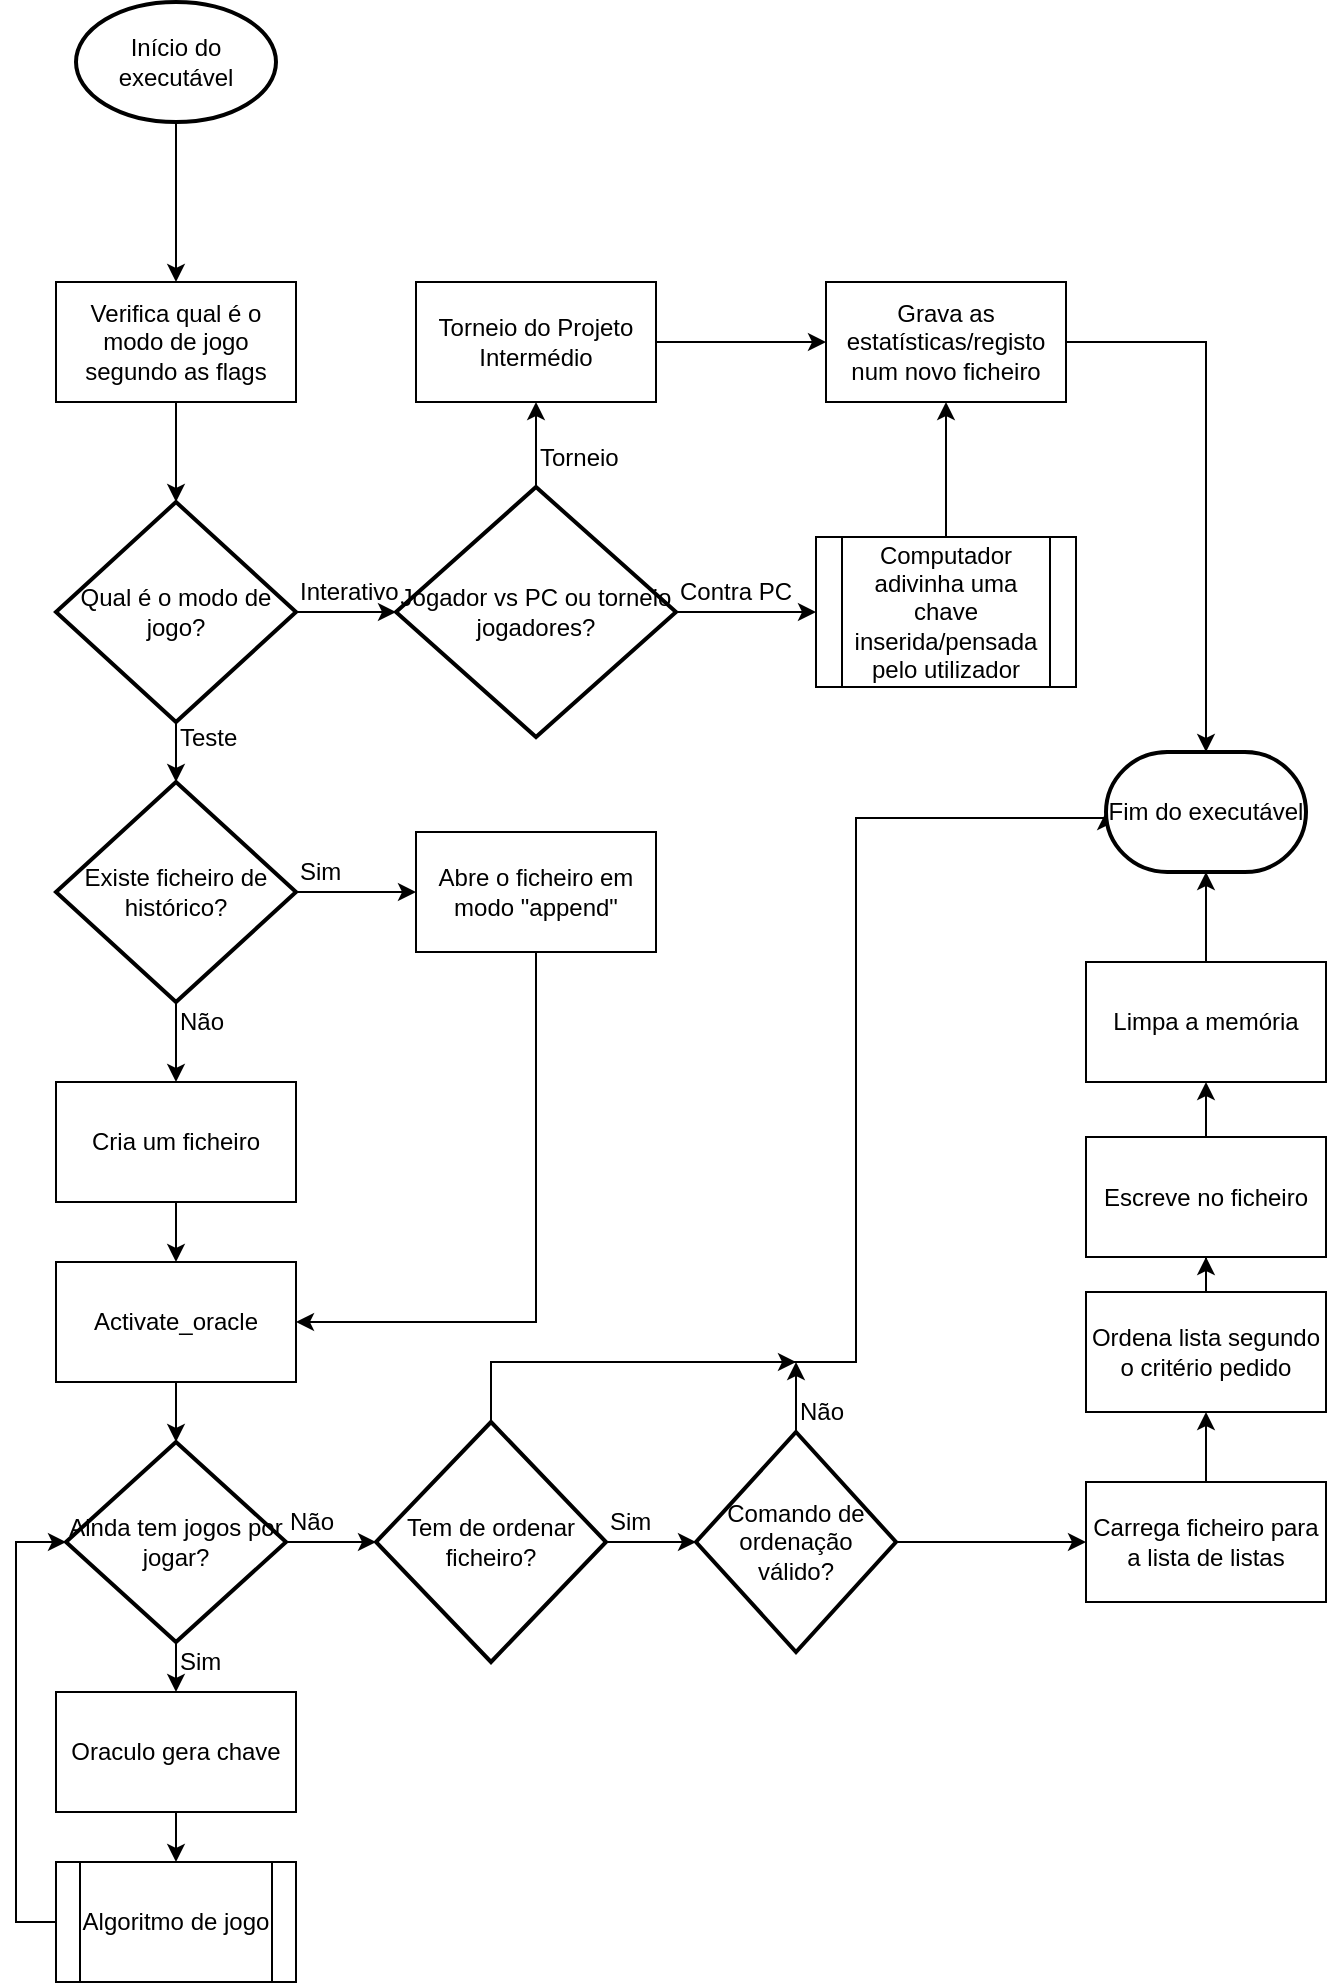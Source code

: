 <mxfile version="10.6.8" type="device"><diagram id="yhdA8tB_AN3ixz7m1yHd" name="Page-1"><mxGraphModel dx="1400" dy="1677" grid="1" gridSize="10" guides="1" tooltips="1" connect="1" arrows="1" fold="1" page="1" pageScale="1" pageWidth="1100" pageHeight="850" math="0" shadow="0"><root><mxCell id="0"/><mxCell id="1" parent="0"/><mxCell id="l85s4E1XkJce-R89SJbj-16" value="" style="edgeStyle=orthogonalEdgeStyle;rounded=0;orthogonalLoop=1;jettySize=auto;html=1;" edge="1" parent="1" source="l85s4E1XkJce-R89SJbj-1" target="l85s4E1XkJce-R89SJbj-2"><mxGeometry relative="1" as="geometry"/></mxCell><mxCell id="l85s4E1XkJce-R89SJbj-1" value="Início do executável" style="strokeWidth=2;html=1;shape=mxgraph.flowchart.start_1;whiteSpace=wrap;" vertex="1" parent="1"><mxGeometry x="330" y="-70" width="100" height="60" as="geometry"/></mxCell><mxCell id="l85s4E1XkJce-R89SJbj-17" value="" style="edgeStyle=orthogonalEdgeStyle;rounded=0;orthogonalLoop=1;jettySize=auto;html=1;" edge="1" parent="1" source="l85s4E1XkJce-R89SJbj-2" target="l85s4E1XkJce-R89SJbj-5"><mxGeometry relative="1" as="geometry"/></mxCell><mxCell id="l85s4E1XkJce-R89SJbj-2" value="Verifica qual é o modo de jogo segundo as flags" style="rounded=0;whiteSpace=wrap;html=1;" vertex="1" parent="1"><mxGeometry x="320" y="70" width="120" height="60" as="geometry"/></mxCell><mxCell id="l85s4E1XkJce-R89SJbj-18" value="" style="edgeStyle=orthogonalEdgeStyle;rounded=0;orthogonalLoop=1;jettySize=auto;html=1;" edge="1" parent="1" source="l85s4E1XkJce-R89SJbj-5" target="l85s4E1XkJce-R89SJbj-6"><mxGeometry relative="1" as="geometry"/></mxCell><mxCell id="l85s4E1XkJce-R89SJbj-47" value="" style="edgeStyle=orthogonalEdgeStyle;rounded=0;orthogonalLoop=1;jettySize=auto;html=1;" edge="1" parent="1" source="l85s4E1XkJce-R89SJbj-5" target="l85s4E1XkJce-R89SJbj-29"><mxGeometry relative="1" as="geometry"/></mxCell><mxCell id="l85s4E1XkJce-R89SJbj-5" value="Qual é o modo de jogo?" style="strokeWidth=2;html=1;shape=mxgraph.flowchart.decision;whiteSpace=wrap;" vertex="1" parent="1"><mxGeometry x="320" y="180" width="120" height="110" as="geometry"/></mxCell><mxCell id="l85s4E1XkJce-R89SJbj-10" value="" style="edgeStyle=orthogonalEdgeStyle;rounded=0;orthogonalLoop=1;jettySize=auto;html=1;" edge="1" parent="1" source="l85s4E1XkJce-R89SJbj-6" target="l85s4E1XkJce-R89SJbj-7"><mxGeometry relative="1" as="geometry"/></mxCell><mxCell id="l85s4E1XkJce-R89SJbj-12" value="" style="edgeStyle=orthogonalEdgeStyle;rounded=0;orthogonalLoop=1;jettySize=auto;html=1;" edge="1" parent="1" source="l85s4E1XkJce-R89SJbj-6" target="l85s4E1XkJce-R89SJbj-9"><mxGeometry relative="1" as="geometry"/></mxCell><mxCell id="l85s4E1XkJce-R89SJbj-6" value="Jogador vs PC ou torneio jogadores?" style="strokeWidth=2;html=1;shape=mxgraph.flowchart.decision;whiteSpace=wrap;" vertex="1" parent="1"><mxGeometry x="490" y="172.5" width="140" height="125" as="geometry"/></mxCell><mxCell id="l85s4E1XkJce-R89SJbj-11" value="" style="edgeStyle=orthogonalEdgeStyle;rounded=0;orthogonalLoop=1;jettySize=auto;html=1;" edge="1" parent="1" source="l85s4E1XkJce-R89SJbj-7" target="l85s4E1XkJce-R89SJbj-8"><mxGeometry relative="1" as="geometry"/></mxCell><mxCell id="l85s4E1XkJce-R89SJbj-7" value="Torneio do Projeto Intermédio" style="rounded=0;whiteSpace=wrap;html=1;" vertex="1" parent="1"><mxGeometry x="500" y="70" width="120" height="60" as="geometry"/></mxCell><mxCell id="l85s4E1XkJce-R89SJbj-67" style="edgeStyle=orthogonalEdgeStyle;rounded=0;orthogonalLoop=1;jettySize=auto;html=1;exitX=1;exitY=0.5;exitDx=0;exitDy=0;entryX=0.5;entryY=0;entryDx=0;entryDy=0;entryPerimeter=0;" edge="1" parent="1" source="l85s4E1XkJce-R89SJbj-8" target="l85s4E1XkJce-R89SJbj-58"><mxGeometry relative="1" as="geometry"/></mxCell><mxCell id="l85s4E1XkJce-R89SJbj-8" value="Grava as estatísticas/registo num novo ficheiro" style="rounded=0;whiteSpace=wrap;html=1;" vertex="1" parent="1"><mxGeometry x="705" y="70" width="120" height="60" as="geometry"/></mxCell><mxCell id="l85s4E1XkJce-R89SJbj-13" value="" style="edgeStyle=orthogonalEdgeStyle;rounded=0;orthogonalLoop=1;jettySize=auto;html=1;" edge="1" parent="1" source="l85s4E1XkJce-R89SJbj-9" target="l85s4E1XkJce-R89SJbj-8"><mxGeometry relative="1" as="geometry"/></mxCell><mxCell id="l85s4E1XkJce-R89SJbj-9" value="Computador adivinha uma chave inserida/pensada pelo utilizador" style="shape=process;whiteSpace=wrap;html=1;backgroundOutline=1;" vertex="1" parent="1"><mxGeometry x="700" y="197.5" width="130" height="75" as="geometry"/></mxCell><mxCell id="l85s4E1XkJce-R89SJbj-14" value="Torneio" style="text;html=1;resizable=0;points=[];autosize=1;align=left;verticalAlign=top;spacingTop=-4;" vertex="1" parent="1"><mxGeometry x="560" y="148" width="50" height="20" as="geometry"/></mxCell><mxCell id="l85s4E1XkJce-R89SJbj-15" value="Contra PC" style="text;html=1;resizable=0;points=[];autosize=1;align=left;verticalAlign=top;spacingTop=-4;" vertex="1" parent="1"><mxGeometry x="630" y="215" width="70" height="20" as="geometry"/></mxCell><mxCell id="l85s4E1XkJce-R89SJbj-19" value="Interativo" style="text;html=1;resizable=0;points=[];autosize=1;align=left;verticalAlign=top;spacingTop=-4;" vertex="1" parent="1"><mxGeometry x="440" y="215" width="60" height="20" as="geometry"/></mxCell><mxCell id="l85s4E1XkJce-R89SJbj-20" value="Teste" style="text;html=1;resizable=0;points=[];autosize=1;align=left;verticalAlign=top;spacingTop=-4;" vertex="1" parent="1"><mxGeometry x="380" y="287.5" width="40" height="20" as="geometry"/></mxCell><mxCell id="l85s4E1XkJce-R89SJbj-39" value="" style="edgeStyle=orthogonalEdgeStyle;rounded=0;orthogonalLoop=1;jettySize=auto;html=1;" edge="1" parent="1" source="l85s4E1XkJce-R89SJbj-21" target="l85s4E1XkJce-R89SJbj-23"><mxGeometry relative="1" as="geometry"/></mxCell><mxCell id="l85s4E1XkJce-R89SJbj-21" value="Activate_oracle" style="rounded=0;whiteSpace=wrap;html=1;" vertex="1" parent="1"><mxGeometry x="320" y="560" width="120" height="60" as="geometry"/></mxCell><mxCell id="l85s4E1XkJce-R89SJbj-33" value="" style="edgeStyle=orthogonalEdgeStyle;rounded=0;orthogonalLoop=1;jettySize=auto;html=1;" edge="1" parent="1" source="l85s4E1XkJce-R89SJbj-23" target="l85s4E1XkJce-R89SJbj-31"><mxGeometry relative="1" as="geometry"/></mxCell><mxCell id="l85s4E1XkJce-R89SJbj-34" value="" style="edgeStyle=orthogonalEdgeStyle;rounded=0;orthogonalLoop=1;jettySize=auto;html=1;" edge="1" parent="1" source="l85s4E1XkJce-R89SJbj-23" target="l85s4E1XkJce-R89SJbj-24"><mxGeometry relative="1" as="geometry"/></mxCell><mxCell id="l85s4E1XkJce-R89SJbj-23" value="Ainda tem jogos por jogar?" style="strokeWidth=2;html=1;shape=mxgraph.flowchart.decision;whiteSpace=wrap;" vertex="1" parent="1"><mxGeometry x="325" y="650" width="110" height="100" as="geometry"/></mxCell><mxCell id="l85s4E1XkJce-R89SJbj-35" value="" style="edgeStyle=orthogonalEdgeStyle;rounded=0;orthogonalLoop=1;jettySize=auto;html=1;" edge="1" parent="1" source="l85s4E1XkJce-R89SJbj-24" target="l85s4E1XkJce-R89SJbj-26"><mxGeometry relative="1" as="geometry"/></mxCell><mxCell id="l85s4E1XkJce-R89SJbj-24" value="Oraculo gera chave" style="rounded=0;whiteSpace=wrap;html=1;" vertex="1" parent="1"><mxGeometry x="320" y="775" width="120" height="60" as="geometry"/></mxCell><mxCell id="l85s4E1XkJce-R89SJbj-36" style="edgeStyle=orthogonalEdgeStyle;rounded=0;orthogonalLoop=1;jettySize=auto;html=1;exitX=0;exitY=0.5;exitDx=0;exitDy=0;entryX=0;entryY=0.5;entryDx=0;entryDy=0;entryPerimeter=0;" edge="1" parent="1" source="l85s4E1XkJce-R89SJbj-26" target="l85s4E1XkJce-R89SJbj-23"><mxGeometry relative="1" as="geometry"/></mxCell><mxCell id="l85s4E1XkJce-R89SJbj-26" value="Algoritmo de jogo" style="shape=process;whiteSpace=wrap;html=1;backgroundOutline=1;" vertex="1" parent="1"><mxGeometry x="320" y="860" width="120" height="60" as="geometry"/></mxCell><mxCell id="l85s4E1XkJce-R89SJbj-38" value="" style="edgeStyle=orthogonalEdgeStyle;rounded=0;orthogonalLoop=1;jettySize=auto;html=1;" edge="1" parent="1" source="l85s4E1XkJce-R89SJbj-28" target="l85s4E1XkJce-R89SJbj-21"><mxGeometry relative="1" as="geometry"/></mxCell><mxCell id="l85s4E1XkJce-R89SJbj-28" value="Cria um ficheiro" style="rounded=0;whiteSpace=wrap;html=1;" vertex="1" parent="1"><mxGeometry x="320" y="470" width="120" height="60" as="geometry"/></mxCell><mxCell id="l85s4E1XkJce-R89SJbj-42" value="" style="edgeStyle=orthogonalEdgeStyle;rounded=0;orthogonalLoop=1;jettySize=auto;html=1;" edge="1" parent="1" source="l85s4E1XkJce-R89SJbj-29" target="l85s4E1XkJce-R89SJbj-28"><mxGeometry relative="1" as="geometry"/></mxCell><mxCell id="l85s4E1XkJce-R89SJbj-44" value="" style="edgeStyle=orthogonalEdgeStyle;rounded=0;orthogonalLoop=1;jettySize=auto;html=1;" edge="1" parent="1" source="l85s4E1XkJce-R89SJbj-29" target="l85s4E1XkJce-R89SJbj-30"><mxGeometry relative="1" as="geometry"/></mxCell><mxCell id="l85s4E1XkJce-R89SJbj-29" value="Existe ficheiro de histórico?" style="strokeWidth=2;html=1;shape=mxgraph.flowchart.decision;whiteSpace=wrap;" vertex="1" parent="1"><mxGeometry x="320" y="320" width="120" height="110" as="geometry"/></mxCell><mxCell id="l85s4E1XkJce-R89SJbj-46" style="edgeStyle=orthogonalEdgeStyle;rounded=0;orthogonalLoop=1;jettySize=auto;html=1;exitX=0.5;exitY=1;exitDx=0;exitDy=0;" edge="1" parent="1" source="l85s4E1XkJce-R89SJbj-30"><mxGeometry relative="1" as="geometry"><mxPoint x="440" y="590" as="targetPoint"/><Array as="points"><mxPoint x="560" y="590"/></Array></mxGeometry></mxCell><mxCell id="l85s4E1XkJce-R89SJbj-30" value="Abre o ficheiro em modo &quot;append&quot;" style="rounded=0;whiteSpace=wrap;html=1;" vertex="1" parent="1"><mxGeometry x="500" y="345" width="120" height="60" as="geometry"/></mxCell><mxCell id="l85s4E1XkJce-R89SJbj-37" value="" style="edgeStyle=orthogonalEdgeStyle;rounded=0;orthogonalLoop=1;jettySize=auto;html=1;" edge="1" parent="1" source="l85s4E1XkJce-R89SJbj-31" target="l85s4E1XkJce-R89SJbj-32"><mxGeometry relative="1" as="geometry"/></mxCell><mxCell id="l85s4E1XkJce-R89SJbj-61" style="edgeStyle=orthogonalEdgeStyle;rounded=0;orthogonalLoop=1;jettySize=auto;html=1;exitX=0.5;exitY=0;exitDx=0;exitDy=0;exitPerimeter=0;" edge="1" parent="1" source="l85s4E1XkJce-R89SJbj-31"><mxGeometry relative="1" as="geometry"><mxPoint x="690" y="610" as="targetPoint"/><Array as="points"><mxPoint x="538" y="610"/><mxPoint x="660" y="610"/></Array></mxGeometry></mxCell><mxCell id="l85s4E1XkJce-R89SJbj-63" style="edgeStyle=orthogonalEdgeStyle;rounded=0;orthogonalLoop=1;jettySize=auto;html=1;exitX=0.5;exitY=0;exitDx=0;exitDy=0;exitPerimeter=0;entryX=0;entryY=0.5;entryDx=0;entryDy=0;entryPerimeter=0;" edge="1" parent="1" source="l85s4E1XkJce-R89SJbj-31" target="l85s4E1XkJce-R89SJbj-58"><mxGeometry relative="1" as="geometry"><Array as="points"><mxPoint x="538" y="610"/><mxPoint x="720" y="610"/><mxPoint x="720" y="338"/><mxPoint x="845" y="338"/></Array></mxGeometry></mxCell><mxCell id="l85s4E1XkJce-R89SJbj-31" value="Tem de ordenar ficheiro?" style="strokeWidth=2;html=1;shape=mxgraph.flowchart.decision;whiteSpace=wrap;" vertex="1" parent="1"><mxGeometry x="480" y="640" width="115" height="120" as="geometry"/></mxCell><mxCell id="l85s4E1XkJce-R89SJbj-53" value="" style="edgeStyle=orthogonalEdgeStyle;rounded=0;orthogonalLoop=1;jettySize=auto;html=1;" edge="1" parent="1" source="l85s4E1XkJce-R89SJbj-32" target="l85s4E1XkJce-R89SJbj-52"><mxGeometry relative="1" as="geometry"/></mxCell><mxCell id="l85s4E1XkJce-R89SJbj-62" style="edgeStyle=orthogonalEdgeStyle;rounded=0;orthogonalLoop=1;jettySize=auto;html=1;exitX=0.5;exitY=0;exitDx=0;exitDy=0;exitPerimeter=0;" edge="1" parent="1" source="l85s4E1XkJce-R89SJbj-32"><mxGeometry relative="1" as="geometry"><mxPoint x="690" y="610" as="targetPoint"/><Array as="points"><mxPoint x="690" y="610"/></Array></mxGeometry></mxCell><mxCell id="l85s4E1XkJce-R89SJbj-32" value="Comando de ordenação válido?" style="strokeWidth=2;html=1;shape=mxgraph.flowchart.decision;whiteSpace=wrap;" vertex="1" parent="1"><mxGeometry x="640" y="645" width="100" height="110" as="geometry"/></mxCell><mxCell id="l85s4E1XkJce-R89SJbj-40" value="Não" style="text;html=1;resizable=0;points=[];autosize=1;align=left;verticalAlign=top;spacingTop=-4;" vertex="1" parent="1"><mxGeometry x="435" y="680" width="40" height="20" as="geometry"/></mxCell><mxCell id="l85s4E1XkJce-R89SJbj-41" value="Sim" style="text;html=1;resizable=0;points=[];autosize=1;align=left;verticalAlign=top;spacingTop=-4;" vertex="1" parent="1"><mxGeometry x="380" y="750" width="40" height="20" as="geometry"/></mxCell><mxCell id="l85s4E1XkJce-R89SJbj-43" value="Não" style="text;html=1;resizable=0;points=[];autosize=1;align=left;verticalAlign=top;spacingTop=-4;" vertex="1" parent="1"><mxGeometry x="380" y="430" width="40" height="20" as="geometry"/></mxCell><mxCell id="l85s4E1XkJce-R89SJbj-45" value="Sim" style="text;html=1;resizable=0;points=[];autosize=1;align=left;verticalAlign=top;spacingTop=-4;" vertex="1" parent="1"><mxGeometry x="440" y="355" width="40" height="20" as="geometry"/></mxCell><mxCell id="l85s4E1XkJce-R89SJbj-48" value="Sim" style="text;html=1;resizable=0;points=[];autosize=1;align=left;verticalAlign=top;spacingTop=-4;" vertex="1" parent="1"><mxGeometry x="595" y="680" width="40" height="20" as="geometry"/></mxCell><mxCell id="l85s4E1XkJce-R89SJbj-55" value="" style="edgeStyle=orthogonalEdgeStyle;rounded=0;orthogonalLoop=1;jettySize=auto;html=1;" edge="1" parent="1" source="l85s4E1XkJce-R89SJbj-49" target="l85s4E1XkJce-R89SJbj-51"><mxGeometry relative="1" as="geometry"/></mxCell><mxCell id="l85s4E1XkJce-R89SJbj-49" value="Ordena lista segundo o critério pedido" style="rounded=0;whiteSpace=wrap;html=1;" vertex="1" parent="1"><mxGeometry x="835" y="575" width="120" height="60" as="geometry"/></mxCell><mxCell id="l85s4E1XkJce-R89SJbj-60" value="" style="edgeStyle=orthogonalEdgeStyle;rounded=0;orthogonalLoop=1;jettySize=auto;html=1;" edge="1" parent="1" source="l85s4E1XkJce-R89SJbj-51" target="l85s4E1XkJce-R89SJbj-56"><mxGeometry relative="1" as="geometry"/></mxCell><mxCell id="l85s4E1XkJce-R89SJbj-51" value="Escreve no ficheiro" style="rounded=0;whiteSpace=wrap;html=1;" vertex="1" parent="1"><mxGeometry x="835" y="497.5" width="120" height="60" as="geometry"/></mxCell><mxCell id="l85s4E1XkJce-R89SJbj-54" value="" style="edgeStyle=orthogonalEdgeStyle;rounded=0;orthogonalLoop=1;jettySize=auto;html=1;" edge="1" parent="1" source="l85s4E1XkJce-R89SJbj-52" target="l85s4E1XkJce-R89SJbj-49"><mxGeometry relative="1" as="geometry"/></mxCell><mxCell id="l85s4E1XkJce-R89SJbj-52" value="Carrega ficheiro para a lista de listas" style="rounded=0;whiteSpace=wrap;html=1;" vertex="1" parent="1"><mxGeometry x="835" y="670" width="120" height="60" as="geometry"/></mxCell><mxCell id="l85s4E1XkJce-R89SJbj-59" value="" style="edgeStyle=orthogonalEdgeStyle;rounded=0;orthogonalLoop=1;jettySize=auto;html=1;" edge="1" parent="1" source="l85s4E1XkJce-R89SJbj-56" target="l85s4E1XkJce-R89SJbj-58"><mxGeometry relative="1" as="geometry"/></mxCell><mxCell id="l85s4E1XkJce-R89SJbj-56" value="Limpa a memória" style="rounded=0;whiteSpace=wrap;html=1;" vertex="1" parent="1"><mxGeometry x="835" y="410" width="120" height="60" as="geometry"/></mxCell><mxCell id="l85s4E1XkJce-R89SJbj-58" value="Fim do executável" style="strokeWidth=2;html=1;shape=mxgraph.flowchart.terminator;whiteSpace=wrap;" vertex="1" parent="1"><mxGeometry x="845" y="305" width="100" height="60" as="geometry"/></mxCell><mxCell id="l85s4E1XkJce-R89SJbj-65" value="Não" style="text;html=1;resizable=0;points=[];autosize=1;align=left;verticalAlign=top;spacingTop=-4;" vertex="1" parent="1"><mxGeometry x="690" y="625" width="40" height="20" as="geometry"/></mxCell></root></mxGraphModel></diagram></mxfile>